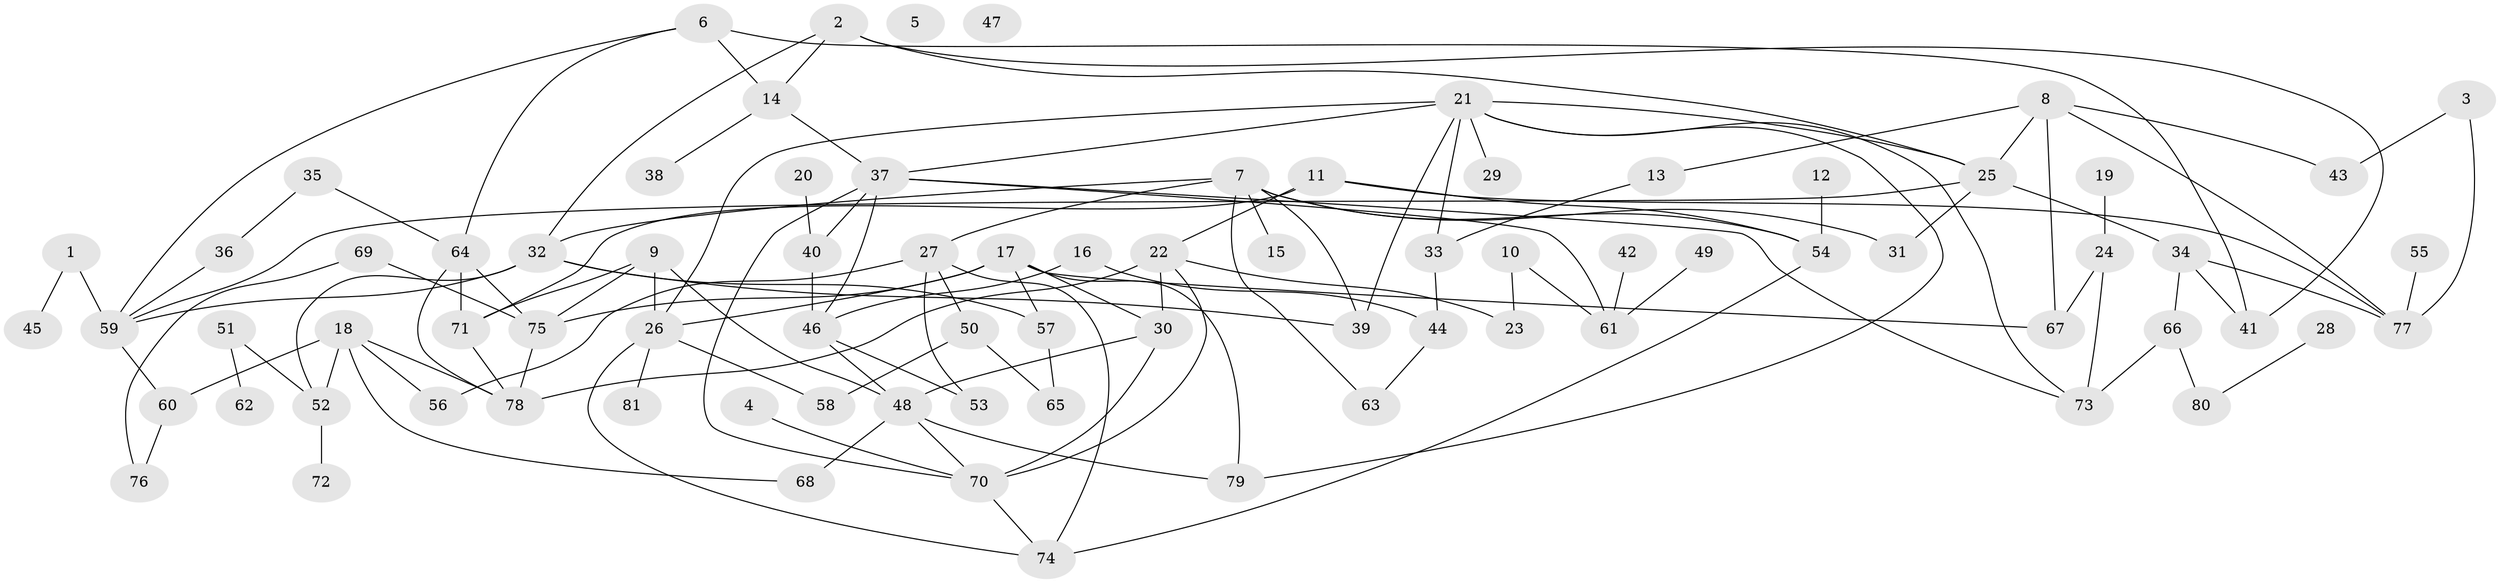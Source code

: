 // Generated by graph-tools (version 1.1) at 2025/33/03/09/25 02:33:50]
// undirected, 81 vertices, 126 edges
graph export_dot {
graph [start="1"]
  node [color=gray90,style=filled];
  1;
  2;
  3;
  4;
  5;
  6;
  7;
  8;
  9;
  10;
  11;
  12;
  13;
  14;
  15;
  16;
  17;
  18;
  19;
  20;
  21;
  22;
  23;
  24;
  25;
  26;
  27;
  28;
  29;
  30;
  31;
  32;
  33;
  34;
  35;
  36;
  37;
  38;
  39;
  40;
  41;
  42;
  43;
  44;
  45;
  46;
  47;
  48;
  49;
  50;
  51;
  52;
  53;
  54;
  55;
  56;
  57;
  58;
  59;
  60;
  61;
  62;
  63;
  64;
  65;
  66;
  67;
  68;
  69;
  70;
  71;
  72;
  73;
  74;
  75;
  76;
  77;
  78;
  79;
  80;
  81;
  1 -- 45;
  1 -- 59;
  2 -- 14;
  2 -- 25;
  2 -- 32;
  2 -- 41;
  3 -- 43;
  3 -- 77;
  4 -- 70;
  6 -- 14;
  6 -- 41;
  6 -- 59;
  6 -- 64;
  7 -- 15;
  7 -- 27;
  7 -- 31;
  7 -- 32;
  7 -- 39;
  7 -- 54;
  7 -- 63;
  8 -- 13;
  8 -- 25;
  8 -- 43;
  8 -- 67;
  8 -- 77;
  9 -- 26;
  9 -- 48;
  9 -- 71;
  9 -- 75;
  10 -- 23;
  10 -- 61;
  11 -- 22;
  11 -- 54;
  11 -- 71;
  11 -- 77;
  12 -- 54;
  13 -- 33;
  14 -- 37;
  14 -- 38;
  16 -- 44;
  16 -- 46;
  17 -- 26;
  17 -- 30;
  17 -- 57;
  17 -- 67;
  17 -- 75;
  17 -- 79;
  18 -- 52;
  18 -- 56;
  18 -- 60;
  18 -- 68;
  18 -- 78;
  19 -- 24;
  20 -- 40;
  21 -- 25;
  21 -- 26;
  21 -- 29;
  21 -- 33;
  21 -- 37;
  21 -- 39;
  21 -- 73;
  21 -- 79;
  22 -- 23;
  22 -- 30;
  22 -- 70;
  22 -- 78;
  24 -- 67;
  24 -- 73;
  25 -- 31;
  25 -- 34;
  25 -- 59;
  26 -- 58;
  26 -- 74;
  26 -- 81;
  27 -- 50;
  27 -- 53;
  27 -- 56;
  27 -- 74;
  28 -- 80;
  30 -- 48;
  30 -- 70;
  32 -- 39;
  32 -- 52;
  32 -- 57;
  32 -- 59;
  33 -- 44;
  34 -- 41;
  34 -- 66;
  34 -- 77;
  35 -- 36;
  35 -- 64;
  36 -- 59;
  37 -- 40;
  37 -- 46;
  37 -- 61;
  37 -- 70;
  37 -- 73;
  40 -- 46;
  42 -- 61;
  44 -- 63;
  46 -- 48;
  46 -- 53;
  48 -- 68;
  48 -- 70;
  48 -- 79;
  49 -- 61;
  50 -- 58;
  50 -- 65;
  51 -- 52;
  51 -- 62;
  52 -- 72;
  54 -- 74;
  55 -- 77;
  57 -- 65;
  59 -- 60;
  60 -- 76;
  64 -- 71;
  64 -- 75;
  64 -- 78;
  66 -- 73;
  66 -- 80;
  69 -- 75;
  69 -- 76;
  70 -- 74;
  71 -- 78;
  75 -- 78;
}
